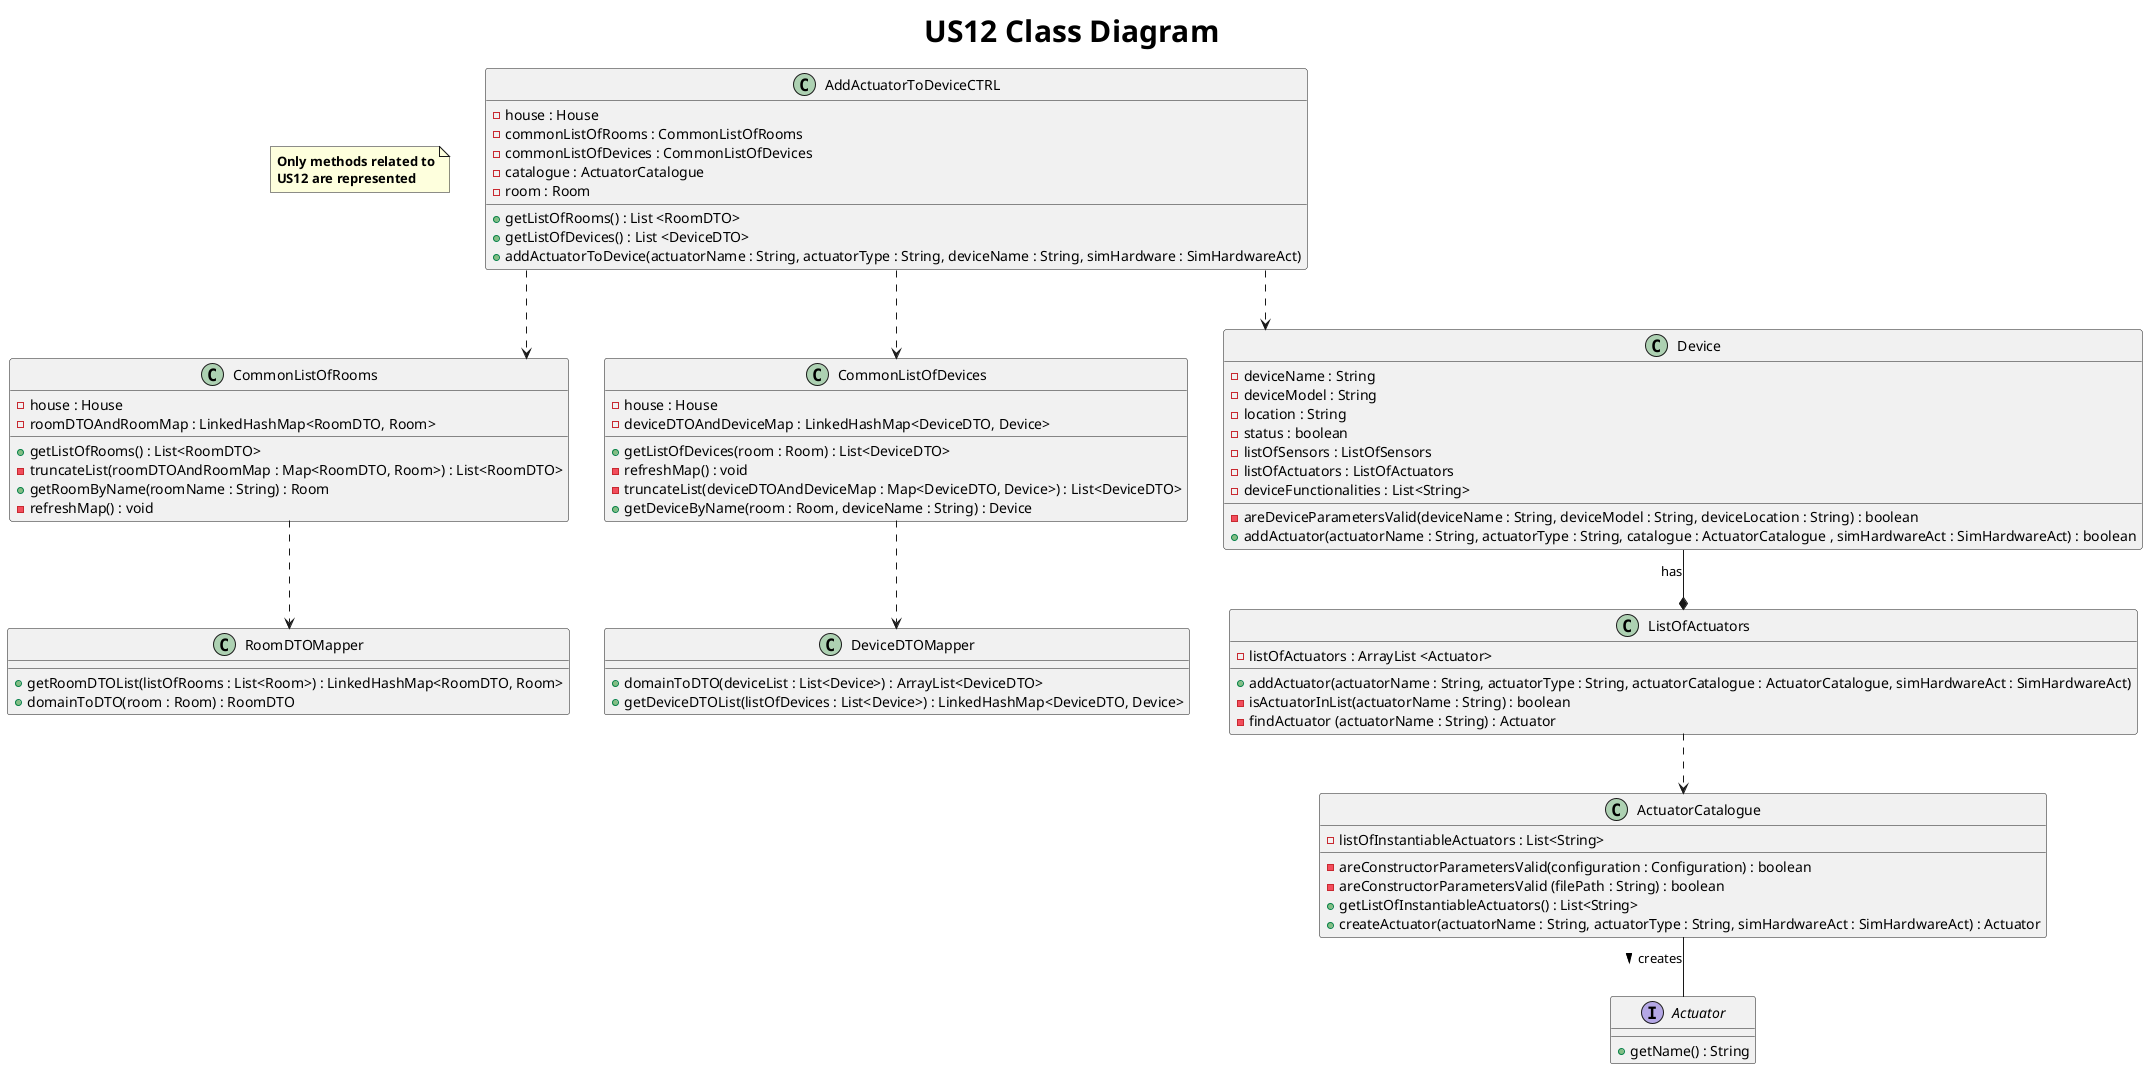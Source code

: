 @startuml
title <size: 30> US12 Class Diagram
skinparam linetype ortho

note "<b>Only methods related to\n<b>US12 are represented" as 1
class AddActuatorToDeviceCTRL {
    - house : House
    - commonListOfRooms : CommonListOfRooms
    - commonListOfDevices : CommonListOfDevices
    - catalogue : ActuatorCatalogue
    - room : Room

    + getListOfRooms() : List <RoomDTO>
    + getListOfDevices() : List <DeviceDTO>
    + addActuatorToDevice(actuatorName : String, actuatorType : String, deviceName : String, simHardware : SimHardwareAct)
}

class ListOfActuators {
    - listOfActuators : ArrayList <Actuator>

    + addActuator(actuatorName : String, actuatorType : String, actuatorCatalogue : ActuatorCatalogue, simHardwareAct : SimHardwareAct)
    - isActuatorInList(actuatorName : String) : boolean
    - findActuator (actuatorName : String) : Actuator

}

class ActuatorCatalogue {
    - listOfInstantiableActuators : List<String>

    - areConstructorParametersValid(configuration : Configuration) : boolean
    - areConstructorParametersValid (filePath : String) : boolean
    + getListOfInstantiableActuators() : List<String>
    + createActuator(actuatorName : String, actuatorType : String, simHardwareAct : SimHardwareAct) : Actuator

}

interface Actuator {

    + getName() : String

}

class CommonListOfRooms {
    - house : House
    - roomDTOAndRoomMap : LinkedHashMap<RoomDTO, Room>
    + getListOfRooms() : List<RoomDTO>
    - truncateList(roomDTOAndRoomMap : Map<RoomDTO, Room>) : List<RoomDTO>
    + getRoomByName(roomName : String) : Room
    - refreshMap() : void
}

class CommonListOfDevices {
    - house : House
    - deviceDTOAndDeviceMap : LinkedHashMap<DeviceDTO, Device>
    + getListOfDevices(room : Room) : List<DeviceDTO>
    - refreshMap() : void
    - truncateList(deviceDTOAndDeviceMap : Map<DeviceDTO, Device>) : List<DeviceDTO>
    + getDeviceByName(room : Room, deviceName : String) : Device
}

class RoomDTOMapper {
    + getRoomDTOList(listOfRooms : List<Room>) : LinkedHashMap<RoomDTO, Room>
    + domainToDTO(room : Room) : RoomDTO
}

class Device {
    - deviceName : String
    - deviceModel : String
    - location : String
    - status : boolean
    - listOfSensors : ListOfSensors
    - listOfActuators : ListOfActuators
    - deviceFunctionalities : List<String>
    - areDeviceParametersValid(deviceName : String, deviceModel : String, deviceLocation : String) : boolean
    + addActuator(actuatorName : String, actuatorType : String, catalogue : ActuatorCatalogue , simHardwareAct : SimHardwareAct) : boolean

}

class DeviceDTOMapper {
    + domainToDTO(deviceList : List<Device>) : ArrayList<DeviceDTO>
    + getDeviceDTOList(listOfDevices : List<Device>) : LinkedHashMap<DeviceDTO, Device>

}

       AddActuatorToDeviceCTRL ..> CommonListOfRooms
       AddActuatorToDeviceCTRL ..> Device
       Device --* ListOfActuators : has
       ListOfActuators ..> ActuatorCatalogue
       ActuatorCatalogue -- Actuator : creates >
       CommonListOfRooms ..> RoomDTOMapper
       AddActuatorToDeviceCTRL..> CommonListOfDevices
       CommonListOfDevices ..> DeviceDTOMapper

@enduml